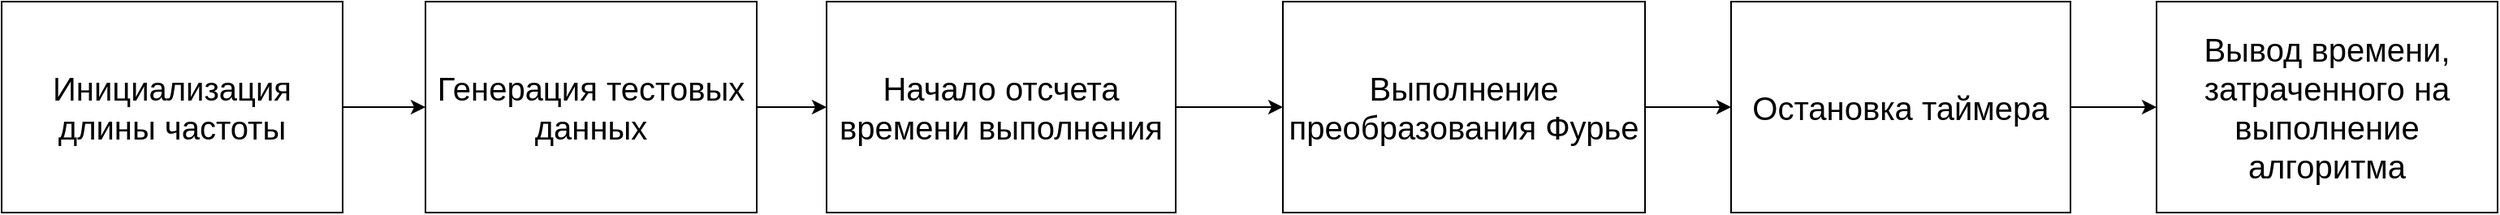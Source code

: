 <mxfile version="22.1.7" type="device">
  <diagram name="Страница — 1" id="F5A7ZEqXu6gPI8JQatVl">
    <mxGraphModel dx="2784" dy="815" grid="1" gridSize="10" guides="1" tooltips="1" connect="1" arrows="1" fold="1" page="1" pageScale="1" pageWidth="1169" pageHeight="827" math="0" shadow="0">
      <root>
        <mxCell id="0" />
        <mxCell id="1" parent="0" />
        <mxCell id="K-vwXbusH0XzD3bVzh5H-9" style="edgeStyle=orthogonalEdgeStyle;rounded=0;orthogonalLoop=1;jettySize=auto;html=1;exitX=1;exitY=0.5;exitDx=0;exitDy=0;entryX=0;entryY=0.5;entryDx=0;entryDy=0;" edge="1" parent="1" source="xNc3krinNmuFDMtbia4S-1" target="xNc3krinNmuFDMtbia4S-5">
          <mxGeometry relative="1" as="geometry" />
        </mxCell>
        <mxCell id="xNc3krinNmuFDMtbia4S-1" value="&lt;font style=&quot;font-size: 20px;&quot;&gt;Выполнение преобразования Фурье&lt;/font&gt;" style="rounded=0;whiteSpace=wrap;html=1;fontSize=20;" parent="1" vertex="1">
          <mxGeometry x="302" y="230" width="223" height="130" as="geometry" />
        </mxCell>
        <mxCell id="K-vwXbusH0XzD3bVzh5H-8" style="edgeStyle=orthogonalEdgeStyle;rounded=0;orthogonalLoop=1;jettySize=auto;html=1;exitX=1;exitY=0.5;exitDx=0;exitDy=0;entryX=0;entryY=0.5;entryDx=0;entryDy=0;" edge="1" parent="1" source="xNc3krinNmuFDMtbia4S-2" target="xNc3krinNmuFDMtbia4S-1">
          <mxGeometry relative="1" as="geometry" />
        </mxCell>
        <mxCell id="xNc3krinNmuFDMtbia4S-2" value="&lt;font style=&quot;font-size: 20px;&quot;&gt;Начало отсчета времени выполнения&lt;/font&gt;" style="rounded=0;whiteSpace=wrap;html=1;fontSize=20;" parent="1" vertex="1">
          <mxGeometry x="21" y="230" width="215" height="130" as="geometry" />
        </mxCell>
        <mxCell id="K-vwXbusH0XzD3bVzh5H-7" style="edgeStyle=orthogonalEdgeStyle;rounded=0;orthogonalLoop=1;jettySize=auto;html=1;exitX=1;exitY=0.5;exitDx=0;exitDy=0;entryX=0;entryY=0.5;entryDx=0;entryDy=0;" edge="1" parent="1" source="xNc3krinNmuFDMtbia4S-3" target="xNc3krinNmuFDMtbia4S-2">
          <mxGeometry relative="1" as="geometry" />
        </mxCell>
        <mxCell id="xNc3krinNmuFDMtbia4S-3" value="&lt;font style=&quot;font-size: 20px;&quot;&gt;Генерация тестовых данных&lt;/font&gt;" style="rounded=0;whiteSpace=wrap;html=1;fontSize=20;" parent="1" vertex="1">
          <mxGeometry x="-226" y="230" width="204" height="130" as="geometry" />
        </mxCell>
        <mxCell id="K-vwXbusH0XzD3bVzh5H-6" style="edgeStyle=orthogonalEdgeStyle;rounded=0;orthogonalLoop=1;jettySize=auto;html=1;exitX=1;exitY=0.5;exitDx=0;exitDy=0;entryX=0;entryY=0.5;entryDx=0;entryDy=0;" edge="1" parent="1" source="xNc3krinNmuFDMtbia4S-4" target="xNc3krinNmuFDMtbia4S-3">
          <mxGeometry relative="1" as="geometry" />
        </mxCell>
        <mxCell id="xNc3krinNmuFDMtbia4S-4" value="&lt;font style=&quot;font-size: 20px;&quot;&gt;Инициализация длины частоты&lt;/font&gt;" style="rounded=0;whiteSpace=wrap;html=1;fontSize=20;" parent="1" vertex="1">
          <mxGeometry x="-487" y="230" width="210" height="130" as="geometry" />
        </mxCell>
        <mxCell id="K-vwXbusH0XzD3bVzh5H-10" style="edgeStyle=orthogonalEdgeStyle;rounded=0;orthogonalLoop=1;jettySize=auto;html=1;exitX=1;exitY=0.5;exitDx=0;exitDy=0;entryX=0;entryY=0.5;entryDx=0;entryDy=0;" edge="1" parent="1" source="xNc3krinNmuFDMtbia4S-5" target="xNc3krinNmuFDMtbia4S-8">
          <mxGeometry relative="1" as="geometry" />
        </mxCell>
        <mxCell id="xNc3krinNmuFDMtbia4S-5" value="&lt;font style=&quot;font-size: 20px;&quot;&gt;Остановка таймера&lt;/font&gt;" style="rounded=0;whiteSpace=wrap;html=1;fontSize=20;" parent="1" vertex="1">
          <mxGeometry x="578" y="230" width="209" height="130" as="geometry" />
        </mxCell>
        <mxCell id="xNc3krinNmuFDMtbia4S-8" value="&lt;font style=&quot;font-size: 20px;&quot;&gt;Вывод времени, затраченного на выполнение алгоритма&lt;/font&gt;" style="rounded=0;whiteSpace=wrap;html=1;fontSize=20;" parent="1" vertex="1">
          <mxGeometry x="840" y="230" width="210" height="130" as="geometry" />
        </mxCell>
      </root>
    </mxGraphModel>
  </diagram>
</mxfile>
